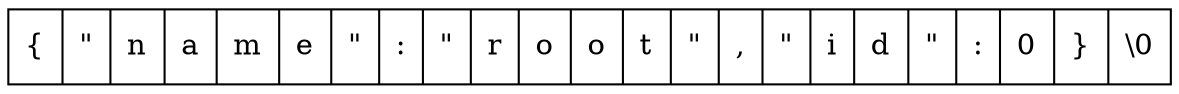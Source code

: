 digraph G {

graph [ rankdir=BT ]

json [ shape=record label="{{\{|\"|n|a|m|e|\"|:|\"|r|o|o|t|\"|,|\"|i|d|\"|:|0|\}|\\0}}" ]

}
